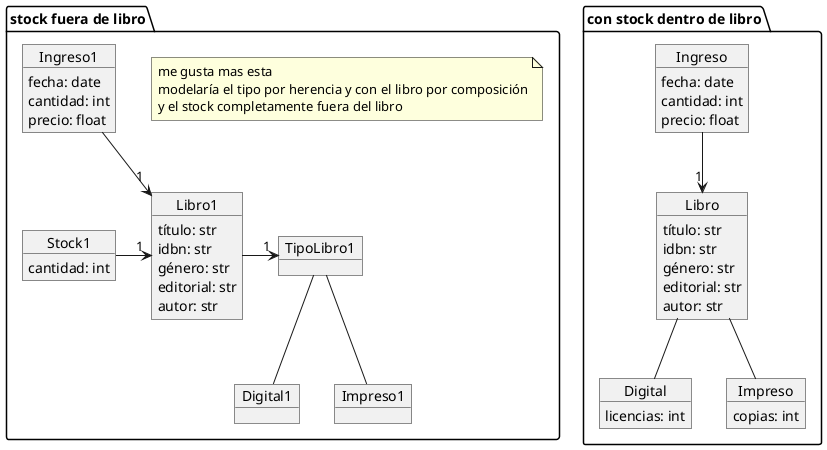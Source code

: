 @startuml

package "con stock dentro de libro" {
    object Libro {
        título: str
        idbn: str
        género: str
        editorial: str
        autor: str
    }
    object Digital {
        licencias: int
    }
    object Impreso {
        copias: int
    }

    object Ingreso {
    fecha: date
    cantidad: int
    precio: float
    }

    Libro -d- Digital
    Libro -d- Impreso

    Ingreso -d-> "1" Libro
}

package "stock fuera de libro" {
    note "me gusta mas esta\nmodelaría el tipo por herencia y con el libro por composición\ny el stock completamente fuera del libro" as n1
    object Libro1 {
        título: str
        idbn: str
        género: str
        editorial: str
        autor: str
    }
    object TipoLibro1
    object Digital1
    object Impreso1

    object Stock1 {
        cantidad: int
    }

    object Ingreso1 {
        fecha: date
        cantidad: int
        precio: float
    }

    Libro1 -> "1" TipoLibro1

    TipoLibro1 -d- Digital1
    TipoLibro1 -d- Impreso1

    Ingreso1 -d-> "1" Libro1

    Stock1 -> "1" Libro1
}



@enduml